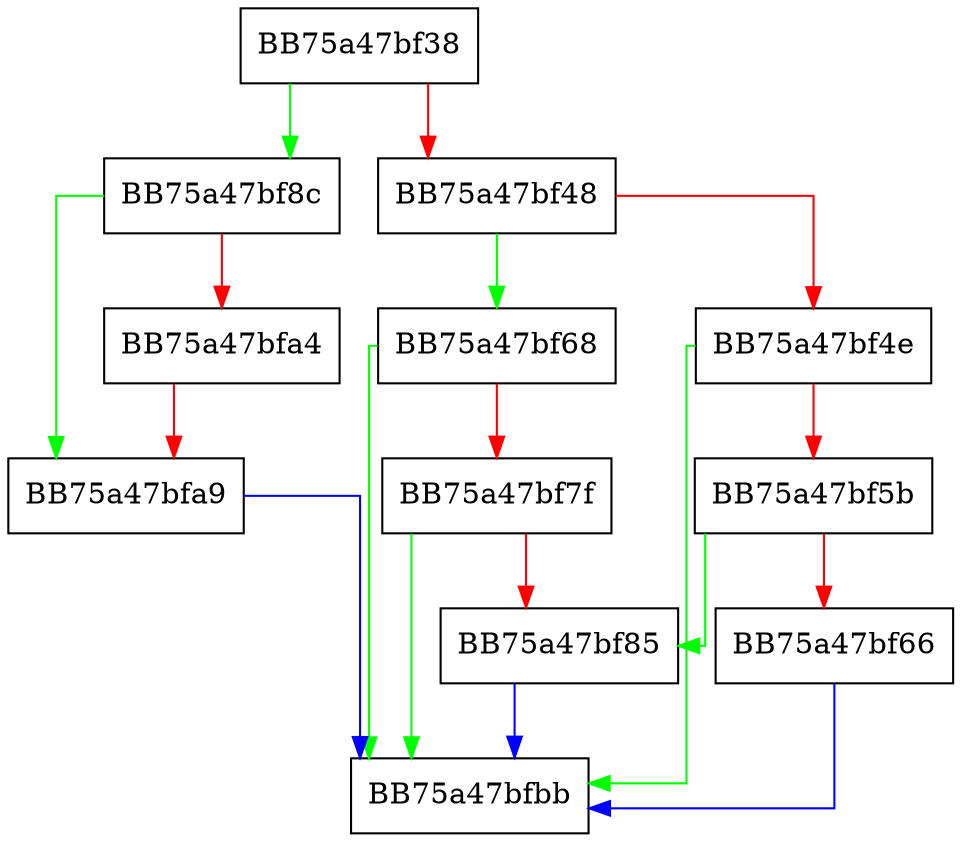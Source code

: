 digraph sqlite3VdbeSorterNext {
  node [shape="box"];
  graph [splines=ortho];
  BB75a47bf38 -> BB75a47bf8c [color="green"];
  BB75a47bf38 -> BB75a47bf48 [color="red"];
  BB75a47bf48 -> BB75a47bf68 [color="green"];
  BB75a47bf48 -> BB75a47bf4e [color="red"];
  BB75a47bf4e -> BB75a47bfbb [color="green"];
  BB75a47bf4e -> BB75a47bf5b [color="red"];
  BB75a47bf5b -> BB75a47bf85 [color="green"];
  BB75a47bf5b -> BB75a47bf66 [color="red"];
  BB75a47bf66 -> BB75a47bfbb [color="blue"];
  BB75a47bf68 -> BB75a47bfbb [color="green"];
  BB75a47bf68 -> BB75a47bf7f [color="red"];
  BB75a47bf7f -> BB75a47bfbb [color="green"];
  BB75a47bf7f -> BB75a47bf85 [color="red"];
  BB75a47bf85 -> BB75a47bfbb [color="blue"];
  BB75a47bf8c -> BB75a47bfa9 [color="green"];
  BB75a47bf8c -> BB75a47bfa4 [color="red"];
  BB75a47bfa4 -> BB75a47bfa9 [color="red"];
  BB75a47bfa9 -> BB75a47bfbb [color="blue"];
}